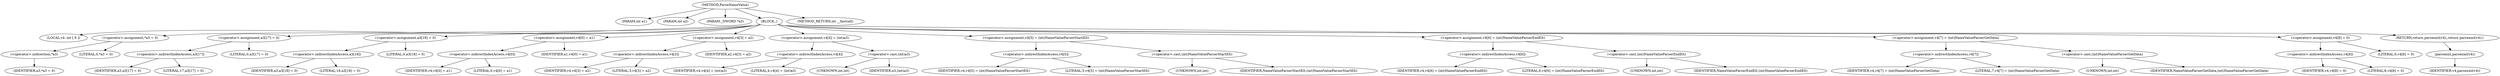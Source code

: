 digraph ParseNameValue {  
"1000102" [label = "(METHOD,ParseNameValue)" ]
"1000103" [label = "(PARAM,int a1)" ]
"1000104" [label = "(PARAM,int a2)" ]
"1000105" [label = "(PARAM,_DWORD *a3)" ]
"1000106" [label = "(BLOCK,,)" ]
"1000107" [label = "(LOCAL,v4: int [ 9 ])" ]
"1000108" [label = "(<operator>.assignment,*a3 = 0)" ]
"1000109" [label = "(<operator>.indirection,*a3)" ]
"1000110" [label = "(IDENTIFIER,a3,*a3 = 0)" ]
"1000111" [label = "(LITERAL,0,*a3 = 0)" ]
"1000112" [label = "(<operator>.assignment,a3[17] = 0)" ]
"1000113" [label = "(<operator>.indirectIndexAccess,a3[17])" ]
"1000114" [label = "(IDENTIFIER,a3,a3[17] = 0)" ]
"1000115" [label = "(LITERAL,17,a3[17] = 0)" ]
"1000116" [label = "(LITERAL,0,a3[17] = 0)" ]
"1000117" [label = "(<operator>.assignment,a3[18] = 0)" ]
"1000118" [label = "(<operator>.indirectIndexAccess,a3[18])" ]
"1000119" [label = "(IDENTIFIER,a3,a3[18] = 0)" ]
"1000120" [label = "(LITERAL,18,a3[18] = 0)" ]
"1000121" [label = "(LITERAL,0,a3[18] = 0)" ]
"1000122" [label = "(<operator>.assignment,v4[0] = a1)" ]
"1000123" [label = "(<operator>.indirectIndexAccess,v4[0])" ]
"1000124" [label = "(IDENTIFIER,v4,v4[0] = a1)" ]
"1000125" [label = "(LITERAL,0,v4[0] = a1)" ]
"1000126" [label = "(IDENTIFIER,a1,v4[0] = a1)" ]
"1000127" [label = "(<operator>.assignment,v4[3] = a2)" ]
"1000128" [label = "(<operator>.indirectIndexAccess,v4[3])" ]
"1000129" [label = "(IDENTIFIER,v4,v4[3] = a2)" ]
"1000130" [label = "(LITERAL,3,v4[3] = a2)" ]
"1000131" [label = "(IDENTIFIER,a2,v4[3] = a2)" ]
"1000132" [label = "(<operator>.assignment,v4[4] = (int)a3)" ]
"1000133" [label = "(<operator>.indirectIndexAccess,v4[4])" ]
"1000134" [label = "(IDENTIFIER,v4,v4[4] = (int)a3)" ]
"1000135" [label = "(LITERAL,4,v4[4] = (int)a3)" ]
"1000136" [label = "(<operator>.cast,(int)a3)" ]
"1000137" [label = "(UNKNOWN,int,int)" ]
"1000138" [label = "(IDENTIFIER,a3,(int)a3)" ]
"1000139" [label = "(<operator>.assignment,v4[5] = (int)NameValueParserStartElt)" ]
"1000140" [label = "(<operator>.indirectIndexAccess,v4[5])" ]
"1000141" [label = "(IDENTIFIER,v4,v4[5] = (int)NameValueParserStartElt)" ]
"1000142" [label = "(LITERAL,5,v4[5] = (int)NameValueParserStartElt)" ]
"1000143" [label = "(<operator>.cast,(int)NameValueParserStartElt)" ]
"1000144" [label = "(UNKNOWN,int,int)" ]
"1000145" [label = "(IDENTIFIER,NameValueParserStartElt,(int)NameValueParserStartElt)" ]
"1000146" [label = "(<operator>.assignment,v4[6] = (int)NameValueParserEndElt)" ]
"1000147" [label = "(<operator>.indirectIndexAccess,v4[6])" ]
"1000148" [label = "(IDENTIFIER,v4,v4[6] = (int)NameValueParserEndElt)" ]
"1000149" [label = "(LITERAL,6,v4[6] = (int)NameValueParserEndElt)" ]
"1000150" [label = "(<operator>.cast,(int)NameValueParserEndElt)" ]
"1000151" [label = "(UNKNOWN,int,int)" ]
"1000152" [label = "(IDENTIFIER,NameValueParserEndElt,(int)NameValueParserEndElt)" ]
"1000153" [label = "(<operator>.assignment,v4[7] = (int)NameValueParserGetData)" ]
"1000154" [label = "(<operator>.indirectIndexAccess,v4[7])" ]
"1000155" [label = "(IDENTIFIER,v4,v4[7] = (int)NameValueParserGetData)" ]
"1000156" [label = "(LITERAL,7,v4[7] = (int)NameValueParserGetData)" ]
"1000157" [label = "(<operator>.cast,(int)NameValueParserGetData)" ]
"1000158" [label = "(UNKNOWN,int,int)" ]
"1000159" [label = "(IDENTIFIER,NameValueParserGetData,(int)NameValueParserGetData)" ]
"1000160" [label = "(<operator>.assignment,v4[8] = 0)" ]
"1000161" [label = "(<operator>.indirectIndexAccess,v4[8])" ]
"1000162" [label = "(IDENTIFIER,v4,v4[8] = 0)" ]
"1000163" [label = "(LITERAL,8,v4[8] = 0)" ]
"1000164" [label = "(LITERAL,0,v4[8] = 0)" ]
"1000165" [label = "(RETURN,return parsexml(v4);,return parsexml(v4);)" ]
"1000166" [label = "(parsexml,parsexml(v4))" ]
"1000167" [label = "(IDENTIFIER,v4,parsexml(v4))" ]
"1000168" [label = "(METHOD_RETURN,int __fastcall)" ]
  "1000102" -> "1000103" 
  "1000102" -> "1000104" 
  "1000102" -> "1000105" 
  "1000102" -> "1000106" 
  "1000102" -> "1000168" 
  "1000106" -> "1000107" 
  "1000106" -> "1000108" 
  "1000106" -> "1000112" 
  "1000106" -> "1000117" 
  "1000106" -> "1000122" 
  "1000106" -> "1000127" 
  "1000106" -> "1000132" 
  "1000106" -> "1000139" 
  "1000106" -> "1000146" 
  "1000106" -> "1000153" 
  "1000106" -> "1000160" 
  "1000106" -> "1000165" 
  "1000108" -> "1000109" 
  "1000108" -> "1000111" 
  "1000109" -> "1000110" 
  "1000112" -> "1000113" 
  "1000112" -> "1000116" 
  "1000113" -> "1000114" 
  "1000113" -> "1000115" 
  "1000117" -> "1000118" 
  "1000117" -> "1000121" 
  "1000118" -> "1000119" 
  "1000118" -> "1000120" 
  "1000122" -> "1000123" 
  "1000122" -> "1000126" 
  "1000123" -> "1000124" 
  "1000123" -> "1000125" 
  "1000127" -> "1000128" 
  "1000127" -> "1000131" 
  "1000128" -> "1000129" 
  "1000128" -> "1000130" 
  "1000132" -> "1000133" 
  "1000132" -> "1000136" 
  "1000133" -> "1000134" 
  "1000133" -> "1000135" 
  "1000136" -> "1000137" 
  "1000136" -> "1000138" 
  "1000139" -> "1000140" 
  "1000139" -> "1000143" 
  "1000140" -> "1000141" 
  "1000140" -> "1000142" 
  "1000143" -> "1000144" 
  "1000143" -> "1000145" 
  "1000146" -> "1000147" 
  "1000146" -> "1000150" 
  "1000147" -> "1000148" 
  "1000147" -> "1000149" 
  "1000150" -> "1000151" 
  "1000150" -> "1000152" 
  "1000153" -> "1000154" 
  "1000153" -> "1000157" 
  "1000154" -> "1000155" 
  "1000154" -> "1000156" 
  "1000157" -> "1000158" 
  "1000157" -> "1000159" 
  "1000160" -> "1000161" 
  "1000160" -> "1000164" 
  "1000161" -> "1000162" 
  "1000161" -> "1000163" 
  "1000165" -> "1000166" 
  "1000166" -> "1000167" 
}
